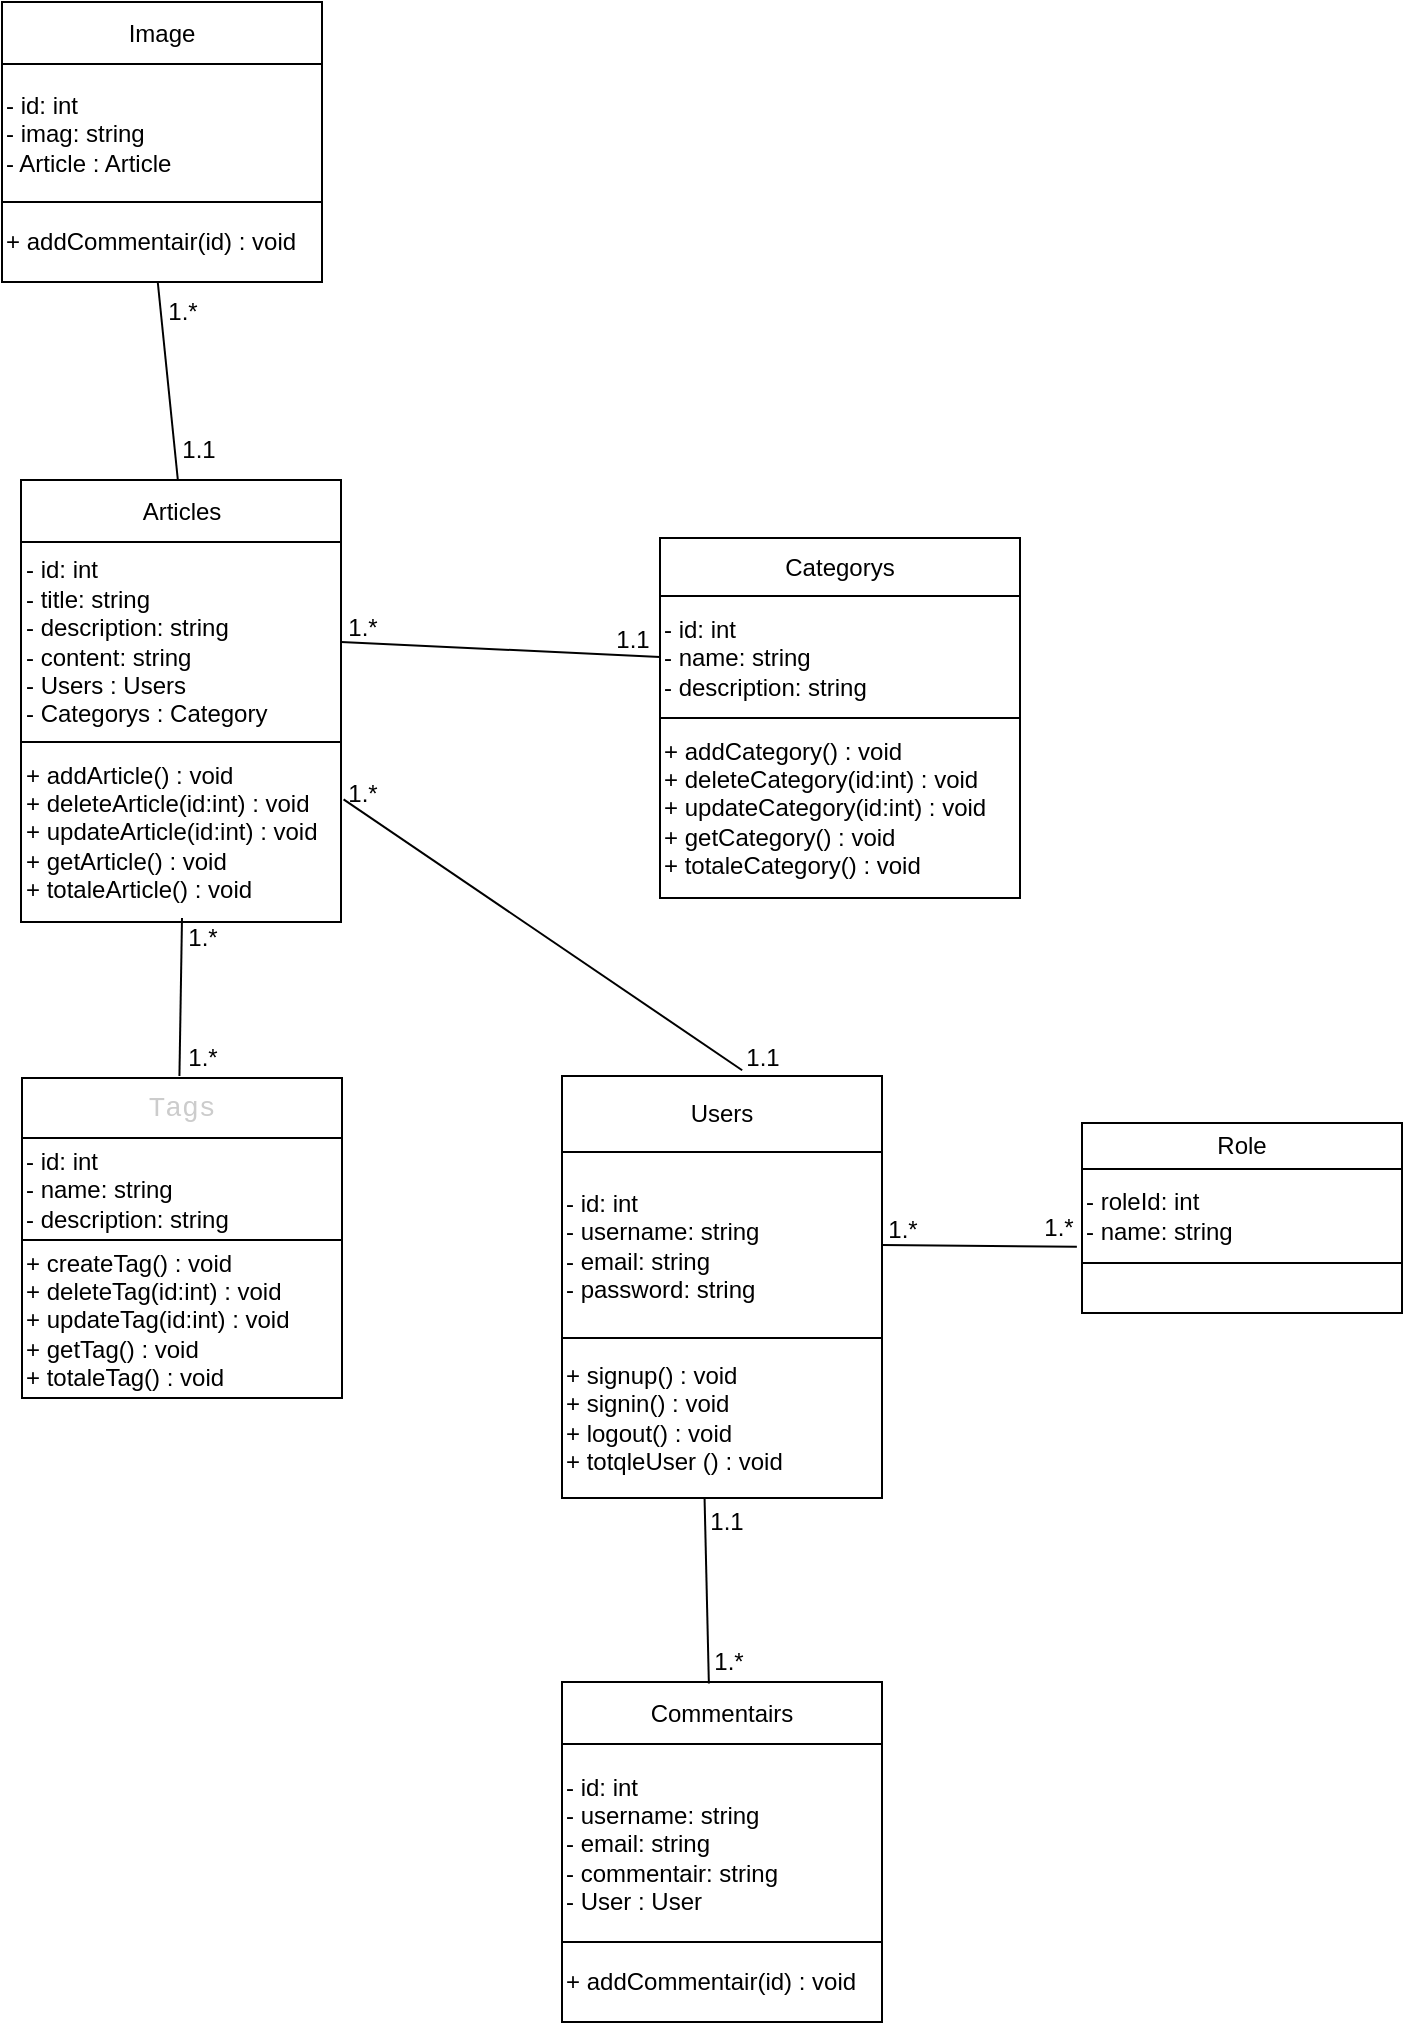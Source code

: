 <mxfile>
    <diagram id="ZzbQn7W3-mRiHGfWowW5" name="Page-1">
        <mxGraphModel dx="1350" dy="571" grid="1" gridSize="10" guides="1" tooltips="1" connect="1" arrows="1" fold="1" page="1" pageScale="1" pageWidth="850" pageHeight="1100" math="0" shadow="0">
            <root>
                <mxCell id="0"/>
                <mxCell id="1" parent="0"/>
                <mxCell id="106" value="" style="endArrow=none;html=1;entryX=0;entryY=0.5;entryDx=0;entryDy=0;exitX=1;exitY=0.5;exitDx=0;exitDy=0;" parent="1" source="110" target="117" edge="1">
                    <mxGeometry width="50" height="50" relative="1" as="geometry">
                        <mxPoint x="180" y="348" as="sourcePoint"/>
                        <mxPoint x="230" y="298" as="targetPoint"/>
                    </mxGeometry>
                </mxCell>
                <mxCell id="107" value="" style="shape=table;startSize=0;container=1;collapsible=0;childLayout=tableLayout;" parent="1" vertex="1">
                    <mxGeometry x="69.5" y="249" width="160" height="221" as="geometry"/>
                </mxCell>
                <mxCell id="108" value="" style="shape=tableRow;horizontal=0;startSize=0;swimlaneHead=0;swimlaneBody=0;top=0;left=0;bottom=0;right=0;collapsible=0;dropTarget=0;fillColor=none;points=[[0,0.5],[1,0.5]];portConstraint=eastwest;" parent="107" vertex="1">
                    <mxGeometry width="160" height="31" as="geometry"/>
                </mxCell>
                <mxCell id="109" value="Articles" style="shape=partialRectangle;html=1;whiteSpace=wrap;connectable=0;overflow=hidden;fillColor=none;top=0;left=0;bottom=0;right=0;pointerEvents=1;" parent="108" vertex="1">
                    <mxGeometry width="160" height="31" as="geometry">
                        <mxRectangle width="160" height="31" as="alternateBounds"/>
                    </mxGeometry>
                </mxCell>
                <mxCell id="110" value="" style="shape=tableRow;horizontal=0;startSize=0;swimlaneHead=0;swimlaneBody=0;top=0;left=0;bottom=0;right=0;collapsible=0;dropTarget=0;fillColor=none;points=[[0,0.5],[1,0.5]];portConstraint=eastwest;" parent="107" vertex="1">
                    <mxGeometry y="31" width="160" height="100" as="geometry"/>
                </mxCell>
                <mxCell id="111" value="- id: int&lt;br&gt;- title: string&lt;br&gt;- description: string&lt;br&gt;- content: string&lt;br&gt;- Users : Users&lt;br&gt;- Categorys : Category" style="shape=partialRectangle;html=1;whiteSpace=wrap;connectable=0;overflow=hidden;fillColor=none;top=0;left=0;bottom=0;right=0;pointerEvents=1;align=left;" parent="110" vertex="1">
                    <mxGeometry width="160" height="100" as="geometry">
                        <mxRectangle width="160" height="100" as="alternateBounds"/>
                    </mxGeometry>
                </mxCell>
                <mxCell id="112" value="" style="shape=tableRow;horizontal=0;startSize=0;swimlaneHead=0;swimlaneBody=0;top=0;left=0;bottom=0;right=0;collapsible=0;dropTarget=0;fillColor=none;points=[[0,0.5],[1,0.5]];portConstraint=eastwest;" parent="107" vertex="1">
                    <mxGeometry y="131" width="160" height="90" as="geometry"/>
                </mxCell>
                <mxCell id="113" value="&lt;span style=&quot;&quot;&gt;+ addArticle&lt;/span&gt;&lt;span style=&quot;&quot;&gt;() : void&lt;/span&gt;&lt;br style=&quot;&quot;&gt;&lt;span style=&quot;&quot;&gt;+ deleteArticle&lt;/span&gt;&lt;span style=&quot;&quot;&gt;(id:int) : void&lt;/span&gt;&lt;br style=&quot;&quot;&gt;&lt;span style=&quot;&quot;&gt;+ updateArticle&lt;/span&gt;&lt;span style=&quot;&quot;&gt;(id:int) : void&lt;/span&gt;&lt;br style=&quot;&quot;&gt;&lt;span style=&quot;&quot;&gt;+ getArticle&lt;/span&gt;&lt;span style=&quot;&quot;&gt;() : void&lt;br&gt;+ totaleArticle() : void&lt;br&gt;&lt;/span&gt;" style="shape=partialRectangle;html=1;whiteSpace=wrap;connectable=0;overflow=hidden;fillColor=none;top=0;left=0;bottom=0;right=0;pointerEvents=1;align=left;" parent="112" vertex="1">
                    <mxGeometry width="160" height="90" as="geometry">
                        <mxRectangle width="160" height="90" as="alternateBounds"/>
                    </mxGeometry>
                </mxCell>
                <mxCell id="114" value="" style="shape=table;startSize=0;container=1;collapsible=0;childLayout=tableLayout;" parent="1" vertex="1">
                    <mxGeometry x="389" y="278" width="180" height="180" as="geometry"/>
                </mxCell>
                <mxCell id="115" value="" style="shape=tableRow;horizontal=0;startSize=0;swimlaneHead=0;swimlaneBody=0;top=0;left=0;bottom=0;right=0;collapsible=0;dropTarget=0;fillColor=none;points=[[0,0.5],[1,0.5]];portConstraint=eastwest;" parent="114" vertex="1">
                    <mxGeometry width="180" height="29" as="geometry"/>
                </mxCell>
                <mxCell id="116" value="Categorys" style="shape=partialRectangle;html=1;whiteSpace=wrap;connectable=0;overflow=hidden;fillColor=none;top=0;left=0;bottom=0;right=0;pointerEvents=1;" parent="115" vertex="1">
                    <mxGeometry width="180" height="29" as="geometry">
                        <mxRectangle width="180" height="29" as="alternateBounds"/>
                    </mxGeometry>
                </mxCell>
                <mxCell id="117" value="" style="shape=tableRow;horizontal=0;startSize=0;swimlaneHead=0;swimlaneBody=0;top=0;left=0;bottom=0;right=0;collapsible=0;dropTarget=0;fillColor=none;points=[[0,0.5],[1,0.5]];portConstraint=eastwest;" parent="114" vertex="1">
                    <mxGeometry y="29" width="180" height="61" as="geometry"/>
                </mxCell>
                <mxCell id="118" value="&lt;div&gt;- id: int&lt;/div&gt;&lt;div&gt;&lt;span style=&quot;background-color: initial;&quot;&gt;- name: string&amp;nbsp; &amp;nbsp; &amp;nbsp; &amp;nbsp;&lt;/span&gt;&lt;/div&gt;&lt;div&gt;&lt;span style=&quot;background-color: initial;&quot;&gt;- description: string&lt;/span&gt;&lt;/div&gt;" style="shape=partialRectangle;html=1;whiteSpace=wrap;connectable=0;overflow=hidden;fillColor=none;top=0;left=0;bottom=0;right=0;pointerEvents=1;align=left;" parent="117" vertex="1">
                    <mxGeometry width="180" height="61" as="geometry">
                        <mxRectangle width="180" height="61" as="alternateBounds"/>
                    </mxGeometry>
                </mxCell>
                <mxCell id="119" value="" style="shape=tableRow;horizontal=0;startSize=0;swimlaneHead=0;swimlaneBody=0;top=0;left=0;bottom=0;right=0;collapsible=0;dropTarget=0;fillColor=none;points=[[0,0.5],[1,0.5]];portConstraint=eastwest;" parent="114" vertex="1">
                    <mxGeometry y="90" width="180" height="90" as="geometry"/>
                </mxCell>
                <mxCell id="120" value="+ addCategory() : void&lt;br&gt;+ deleteCategory(id:int) : void&lt;br&gt;+ updateCategory(id:int) : void&lt;br&gt;+ getCategory() : void&lt;br&gt;+ totaleCategory() : void" style="shape=partialRectangle;html=1;whiteSpace=wrap;connectable=0;overflow=hidden;fillColor=none;top=0;left=0;bottom=0;right=0;pointerEvents=1;align=left;" parent="119" vertex="1">
                    <mxGeometry width="180" height="90" as="geometry">
                        <mxRectangle width="180" height="90" as="alternateBounds"/>
                    </mxGeometry>
                </mxCell>
                <mxCell id="121" value="" style="shape=table;startSize=0;container=1;collapsible=0;childLayout=tableLayout;" parent="1" vertex="1">
                    <mxGeometry x="70" y="548" width="160" height="160" as="geometry"/>
                </mxCell>
                <mxCell id="122" value="" style="shape=tableRow;horizontal=0;startSize=0;swimlaneHead=0;swimlaneBody=0;top=0;left=0;bottom=0;right=0;collapsible=0;dropTarget=0;fillColor=none;points=[[0,0.5],[1,0.5]];portConstraint=eastwest;" parent="121" vertex="1">
                    <mxGeometry width="160" height="30" as="geometry"/>
                </mxCell>
                <mxCell id="123" value="&lt;font face=&quot;Consolas, Courier New, monospace&quot; color=&quot;#cccccc&quot;&gt;&lt;span style=&quot;font-size: 14px;&quot;&gt;Tags&lt;/span&gt;&lt;/font&gt;" style="shape=partialRectangle;html=1;whiteSpace=wrap;connectable=0;overflow=hidden;fillColor=none;top=0;left=0;bottom=0;right=0;pointerEvents=1;" parent="122" vertex="1">
                    <mxGeometry width="160" height="30" as="geometry">
                        <mxRectangle width="160" height="30" as="alternateBounds"/>
                    </mxGeometry>
                </mxCell>
                <mxCell id="124" value="" style="shape=tableRow;horizontal=0;startSize=0;swimlaneHead=0;swimlaneBody=0;top=0;left=0;bottom=0;right=0;collapsible=0;dropTarget=0;fillColor=none;points=[[0,0.5],[1,0.5]];portConstraint=eastwest;" parent="121" vertex="1">
                    <mxGeometry y="30" width="160" height="51" as="geometry"/>
                </mxCell>
                <mxCell id="125" value="&lt;div&gt;- id: int&lt;/div&gt;&lt;div&gt;&lt;span style=&quot;background-color: initial;&quot;&gt;- name: string&amp;nbsp; &amp;nbsp; &amp;nbsp; &amp;nbsp;&lt;/span&gt;&lt;/div&gt;&lt;div&gt;- description: string&lt;/div&gt;" style="shape=partialRectangle;html=1;whiteSpace=wrap;connectable=0;overflow=hidden;fillColor=none;top=0;left=0;bottom=0;right=0;pointerEvents=1;align=left;" parent="124" vertex="1">
                    <mxGeometry width="160" height="51" as="geometry">
                        <mxRectangle width="160" height="51" as="alternateBounds"/>
                    </mxGeometry>
                </mxCell>
                <mxCell id="126" value="" style="shape=tableRow;horizontal=0;startSize=0;swimlaneHead=0;swimlaneBody=0;top=0;left=0;bottom=0;right=0;collapsible=0;dropTarget=0;fillColor=none;points=[[0,0.5],[1,0.5]];portConstraint=eastwest;" parent="121" vertex="1">
                    <mxGeometry y="81" width="160" height="79" as="geometry"/>
                </mxCell>
                <mxCell id="127" value="+ create&lt;span style=&quot;text-align: center;&quot;&gt;Tag&lt;/span&gt;() : void&lt;br&gt;+ delete&lt;span style=&quot;text-align: center;&quot;&gt;Tag&lt;/span&gt;(id:int) : void&lt;br&gt;+ update&lt;span style=&quot;text-align: center;&quot;&gt;Tag&lt;/span&gt;(id:int) : void&lt;br&gt;+ get&lt;span style=&quot;text-align: center;&quot;&gt;Tag&lt;/span&gt;() : void&lt;br&gt;+ totaleTag() : void" style="shape=partialRectangle;html=1;whiteSpace=wrap;connectable=0;overflow=hidden;fillColor=none;top=0;left=0;bottom=0;right=0;pointerEvents=1;align=left;" parent="126" vertex="1">
                    <mxGeometry width="160" height="79" as="geometry">
                        <mxRectangle width="160" height="79" as="alternateBounds"/>
                    </mxGeometry>
                </mxCell>
                <mxCell id="128" value="" style="shape=table;startSize=0;container=1;collapsible=0;childLayout=tableLayout;" parent="1" vertex="1">
                    <mxGeometry x="340" y="547" width="160" height="211" as="geometry"/>
                </mxCell>
                <mxCell id="129" value="" style="shape=tableRow;horizontal=0;startSize=0;swimlaneHead=0;swimlaneBody=0;top=0;left=0;bottom=0;right=0;collapsible=0;dropTarget=0;fillColor=none;points=[[0,0.5],[1,0.5]];portConstraint=eastwest;" parent="128" vertex="1">
                    <mxGeometry width="160" height="38" as="geometry"/>
                </mxCell>
                <mxCell id="130" value="Users" style="shape=partialRectangle;html=1;whiteSpace=wrap;connectable=0;overflow=hidden;fillColor=none;top=0;left=0;bottom=0;right=0;pointerEvents=1;" parent="129" vertex="1">
                    <mxGeometry width="160" height="38" as="geometry">
                        <mxRectangle width="160" height="38" as="alternateBounds"/>
                    </mxGeometry>
                </mxCell>
                <mxCell id="131" value="" style="shape=tableRow;horizontal=0;startSize=0;swimlaneHead=0;swimlaneBody=0;top=0;left=0;bottom=0;right=0;collapsible=0;dropTarget=0;fillColor=none;points=[[0,0.5],[1,0.5]];portConstraint=eastwest;" parent="128" vertex="1">
                    <mxGeometry y="38" width="160" height="93" as="geometry"/>
                </mxCell>
                <mxCell id="132" value="- id: int&lt;br&gt;- username: string&lt;br&gt;- email: string&lt;br&gt;- password: string" style="shape=partialRectangle;html=1;whiteSpace=wrap;connectable=0;overflow=hidden;fillColor=none;top=0;left=0;bottom=0;right=0;pointerEvents=1;align=left;" parent="131" vertex="1">
                    <mxGeometry width="160" height="93" as="geometry">
                        <mxRectangle width="160" height="93" as="alternateBounds"/>
                    </mxGeometry>
                </mxCell>
                <mxCell id="133" value="" style="shape=tableRow;horizontal=0;startSize=0;swimlaneHead=0;swimlaneBody=0;top=0;left=0;bottom=0;right=0;collapsible=0;dropTarget=0;fillColor=none;points=[[0,0.5],[1,0.5]];portConstraint=eastwest;" parent="128" vertex="1">
                    <mxGeometry y="131" width="160" height="80" as="geometry"/>
                </mxCell>
                <mxCell id="134" value="&lt;span style=&quot;&quot;&gt;+ signup&lt;/span&gt;&lt;span style=&quot;&quot;&gt;() : void&lt;/span&gt;&lt;br style=&quot;&quot;&gt;&lt;span style=&quot;&quot;&gt;+ signin&lt;/span&gt;&lt;span style=&quot;&quot;&gt;() : void&lt;br&gt;+ logout() : void&lt;br&gt;&lt;/span&gt;+ totqleUser () : void&lt;span style=&quot;&quot;&gt;&lt;br&gt;&lt;/span&gt;" style="shape=partialRectangle;html=1;whiteSpace=wrap;connectable=0;overflow=hidden;fillColor=none;top=0;left=0;bottom=0;right=0;pointerEvents=1;align=left;" parent="133" vertex="1">
                    <mxGeometry width="160" height="80" as="geometry">
                        <mxRectangle width="160" height="80" as="alternateBounds"/>
                    </mxGeometry>
                </mxCell>
                <mxCell id="135" value="" style="endArrow=none;html=1;exitX=0.492;exitY=-0.034;exitDx=0;exitDy=0;exitPerimeter=0;" parent="1" source="122" edge="1">
                    <mxGeometry width="50" height="50" relative="1" as="geometry">
                        <mxPoint x="100" y="518" as="sourcePoint"/>
                        <mxPoint x="150" y="468" as="targetPoint"/>
                    </mxGeometry>
                </mxCell>
                <mxCell id="136" value="" style="endArrow=none;html=1;exitX=0.563;exitY=-0.076;exitDx=0;exitDy=0;exitPerimeter=0;entryX=1.008;entryY=0.319;entryDx=0;entryDy=0;entryPerimeter=0;" parent="1" source="129" target="112" edge="1">
                    <mxGeometry width="50" height="50" relative="1" as="geometry">
                        <mxPoint x="420" y="498" as="sourcePoint"/>
                        <mxPoint x="470" y="468" as="targetPoint"/>
                        <Array as="points"/>
                    </mxGeometry>
                </mxCell>
                <mxCell id="137" value="1.*" style="text;html=1;align=center;verticalAlign=middle;resizable=0;points=[];autosize=1;strokeColor=none;fillColor=none;" parent="1" vertex="1">
                    <mxGeometry x="220" y="308" width="40" height="30" as="geometry"/>
                </mxCell>
                <mxCell id="138" value="1.1" style="text;html=1;align=center;verticalAlign=middle;resizable=0;points=[];autosize=1;strokeColor=none;fillColor=none;" parent="1" vertex="1">
                    <mxGeometry x="355" y="314" width="40" height="30" as="geometry"/>
                </mxCell>
                <mxCell id="139" value="1.*" style="text;html=1;align=center;verticalAlign=middle;resizable=0;points=[];autosize=1;strokeColor=none;fillColor=none;" parent="1" vertex="1">
                    <mxGeometry x="140" y="463" width="40" height="30" as="geometry"/>
                </mxCell>
                <mxCell id="140" value="1.*" style="text;html=1;align=center;verticalAlign=middle;resizable=0;points=[];autosize=1;strokeColor=none;fillColor=none;" parent="1" vertex="1">
                    <mxGeometry x="140" y="523" width="40" height="30" as="geometry"/>
                </mxCell>
                <mxCell id="141" value="1.1" style="text;html=1;align=center;verticalAlign=middle;resizable=0;points=[];autosize=1;strokeColor=none;fillColor=none;" parent="1" vertex="1">
                    <mxGeometry x="420" y="523" width="40" height="30" as="geometry"/>
                </mxCell>
                <mxCell id="142" value="1.*" style="text;html=1;align=center;verticalAlign=middle;resizable=0;points=[];autosize=1;strokeColor=none;fillColor=none;" parent="1" vertex="1">
                    <mxGeometry x="220" y="391" width="40" height="30" as="geometry"/>
                </mxCell>
                <mxCell id="143" value="" style="shape=table;startSize=0;container=1;collapsible=0;childLayout=tableLayout;" parent="1" vertex="1">
                    <mxGeometry x="600" y="570.5" width="160" height="95" as="geometry"/>
                </mxCell>
                <mxCell id="144" value="" style="shape=tableRow;horizontal=0;startSize=0;swimlaneHead=0;swimlaneBody=0;top=0;left=0;bottom=0;right=0;collapsible=0;dropTarget=0;fillColor=none;points=[[0,0.5],[1,0.5]];portConstraint=eastwest;" parent="143" vertex="1">
                    <mxGeometry width="160" height="23" as="geometry"/>
                </mxCell>
                <mxCell id="145" value="Role" style="shape=partialRectangle;html=1;whiteSpace=wrap;connectable=0;overflow=hidden;fillColor=none;top=0;left=0;bottom=0;right=0;pointerEvents=1;" parent="144" vertex="1">
                    <mxGeometry width="160" height="23" as="geometry">
                        <mxRectangle width="160" height="23" as="alternateBounds"/>
                    </mxGeometry>
                </mxCell>
                <mxCell id="146" value="" style="shape=tableRow;horizontal=0;startSize=0;swimlaneHead=0;swimlaneBody=0;top=0;left=0;bottom=0;right=0;collapsible=0;dropTarget=0;fillColor=none;points=[[0,0.5],[1,0.5]];portConstraint=eastwest;" parent="143" vertex="1">
                    <mxGeometry y="23" width="160" height="47" as="geometry"/>
                </mxCell>
                <mxCell id="147" value="&lt;div&gt;- roleId: int&lt;/div&gt;&lt;div&gt;&lt;span style=&quot;background-color: initial;&quot;&gt;- name: string&amp;nbsp; &amp;nbsp; &amp;nbsp; &amp;nbsp;&lt;/span&gt;&lt;/div&gt;" style="shape=partialRectangle;html=1;whiteSpace=wrap;connectable=0;overflow=hidden;fillColor=none;top=0;left=0;bottom=0;right=0;pointerEvents=1;align=left;" parent="146" vertex="1">
                    <mxGeometry width="160" height="47" as="geometry">
                        <mxRectangle width="160" height="47" as="alternateBounds"/>
                    </mxGeometry>
                </mxCell>
                <mxCell id="148" value="" style="shape=tableRow;horizontal=0;startSize=0;swimlaneHead=0;swimlaneBody=0;top=0;left=0;bottom=0;right=0;collapsible=0;dropTarget=0;fillColor=none;points=[[0,0.5],[1,0.5]];portConstraint=eastwest;" parent="143" vertex="1">
                    <mxGeometry y="70" width="160" height="25" as="geometry"/>
                </mxCell>
                <mxCell id="149" value="" style="shape=partialRectangle;html=1;whiteSpace=wrap;connectable=0;overflow=hidden;fillColor=none;top=0;left=0;bottom=0;right=0;pointerEvents=1;align=left;" parent="148" vertex="1">
                    <mxGeometry width="160" height="25" as="geometry">
                        <mxRectangle width="160" height="25" as="alternateBounds"/>
                    </mxGeometry>
                </mxCell>
                <mxCell id="150" value="" style="endArrow=none;html=1;entryX=-0.016;entryY=0.827;entryDx=0;entryDy=0;entryPerimeter=0;exitX=1;exitY=0.5;exitDx=0;exitDy=0;" parent="1" source="131" target="146" edge="1">
                    <mxGeometry width="50" height="50" relative="1" as="geometry">
                        <mxPoint x="490" y="688" as="sourcePoint"/>
                        <mxPoint x="540" y="638" as="targetPoint"/>
                    </mxGeometry>
                </mxCell>
                <mxCell id="151" value="1.*" style="text;html=1;align=center;verticalAlign=middle;resizable=0;points=[];autosize=1;strokeColor=none;fillColor=none;" parent="1" vertex="1">
                    <mxGeometry x="490" y="609" width="40" height="30" as="geometry"/>
                </mxCell>
                <mxCell id="152" value="1.*" style="text;html=1;align=center;verticalAlign=middle;resizable=0;points=[];autosize=1;strokeColor=none;fillColor=none;" parent="1" vertex="1">
                    <mxGeometry x="568" y="608" width="40" height="30" as="geometry"/>
                </mxCell>
                <mxCell id="153" value="" style="shape=table;startSize=0;container=1;collapsible=0;childLayout=tableLayout;" parent="1" vertex="1">
                    <mxGeometry x="340" y="850" width="160" height="170" as="geometry"/>
                </mxCell>
                <mxCell id="154" value="" style="shape=tableRow;horizontal=0;startSize=0;swimlaneHead=0;swimlaneBody=0;top=0;left=0;bottom=0;right=0;collapsible=0;dropTarget=0;fillColor=none;points=[[0,0.5],[1,0.5]];portConstraint=eastwest;" parent="153" vertex="1">
                    <mxGeometry width="160" height="31" as="geometry"/>
                </mxCell>
                <mxCell id="155" value="Commentairs" style="shape=partialRectangle;html=1;whiteSpace=wrap;connectable=0;overflow=hidden;fillColor=none;top=0;left=0;bottom=0;right=0;pointerEvents=1;" parent="154" vertex="1">
                    <mxGeometry width="160" height="31" as="geometry">
                        <mxRectangle width="160" height="31" as="alternateBounds"/>
                    </mxGeometry>
                </mxCell>
                <mxCell id="156" value="" style="shape=tableRow;horizontal=0;startSize=0;swimlaneHead=0;swimlaneBody=0;top=0;left=0;bottom=0;right=0;collapsible=0;dropTarget=0;fillColor=none;points=[[0,0.5],[1,0.5]];portConstraint=eastwest;" parent="153" vertex="1">
                    <mxGeometry y="31" width="160" height="99" as="geometry"/>
                </mxCell>
                <mxCell id="157" value="- id: int&lt;br&gt;- username: string&lt;br&gt;- email: string&lt;br&gt;- commentair: string&lt;br&gt;- User : User" style="shape=partialRectangle;html=1;whiteSpace=wrap;connectable=0;overflow=hidden;fillColor=none;top=0;left=0;bottom=0;right=0;pointerEvents=1;align=left;" parent="156" vertex="1">
                    <mxGeometry width="160" height="99" as="geometry">
                        <mxRectangle width="160" height="99" as="alternateBounds"/>
                    </mxGeometry>
                </mxCell>
                <mxCell id="158" value="" style="shape=tableRow;horizontal=0;startSize=0;swimlaneHead=0;swimlaneBody=0;top=0;left=0;bottom=0;right=0;collapsible=0;dropTarget=0;fillColor=none;points=[[0,0.5],[1,0.5]];portConstraint=eastwest;" parent="153" vertex="1">
                    <mxGeometry y="130" width="160" height="40" as="geometry"/>
                </mxCell>
                <mxCell id="159" value="&lt;span style=&quot;&quot;&gt;+ addCommentair&lt;/span&gt;&lt;span style=&quot;&quot;&gt;(id) : void&lt;/span&gt;&lt;span style=&quot;&quot;&gt;&lt;br&gt;&lt;/span&gt;" style="shape=partialRectangle;html=1;whiteSpace=wrap;connectable=0;overflow=hidden;fillColor=none;top=0;left=0;bottom=0;right=0;pointerEvents=1;align=left;" parent="158" vertex="1">
                    <mxGeometry width="160" height="40" as="geometry">
                        <mxRectangle width="160" height="40" as="alternateBounds"/>
                    </mxGeometry>
                </mxCell>
                <mxCell id="160" value="" style="endArrow=none;html=1;exitX=0.459;exitY=0.023;exitDx=0;exitDy=0;exitPerimeter=0;" parent="1" source="154" edge="1">
                    <mxGeometry width="50" height="50" relative="1" as="geometry">
                        <mxPoint x="410" y="836.98" as="sourcePoint"/>
                        <mxPoint x="411.28" y="758" as="targetPoint"/>
                    </mxGeometry>
                </mxCell>
                <mxCell id="161" value="1.1" style="text;html=1;align=center;verticalAlign=middle;resizable=0;points=[];autosize=1;strokeColor=none;fillColor=none;" parent="1" vertex="1">
                    <mxGeometry x="402" y="755" width="40" height="30" as="geometry"/>
                </mxCell>
                <mxCell id="162" value="1.*" style="text;html=1;align=center;verticalAlign=middle;resizable=0;points=[];autosize=1;strokeColor=none;fillColor=none;" parent="1" vertex="1">
                    <mxGeometry x="403" y="825" width="40" height="30" as="geometry"/>
                </mxCell>
                <mxCell id="164" value="" style="shape=table;startSize=0;container=1;collapsible=0;childLayout=tableLayout;" parent="1" vertex="1">
                    <mxGeometry x="60" y="10" width="160" height="140" as="geometry"/>
                </mxCell>
                <mxCell id="165" value="" style="shape=tableRow;horizontal=0;startSize=0;swimlaneHead=0;swimlaneBody=0;top=0;left=0;bottom=0;right=0;collapsible=0;dropTarget=0;fillColor=none;points=[[0,0.5],[1,0.5]];portConstraint=eastwest;" parent="164" vertex="1">
                    <mxGeometry width="160" height="31" as="geometry"/>
                </mxCell>
                <mxCell id="166" value="Image" style="shape=partialRectangle;html=1;whiteSpace=wrap;connectable=0;overflow=hidden;fillColor=none;top=0;left=0;bottom=0;right=0;pointerEvents=1;" parent="165" vertex="1">
                    <mxGeometry width="160" height="31" as="geometry">
                        <mxRectangle width="160" height="31" as="alternateBounds"/>
                    </mxGeometry>
                </mxCell>
                <mxCell id="167" value="" style="shape=tableRow;horizontal=0;startSize=0;swimlaneHead=0;swimlaneBody=0;top=0;left=0;bottom=0;right=0;collapsible=0;dropTarget=0;fillColor=none;points=[[0,0.5],[1,0.5]];portConstraint=eastwest;" parent="164" vertex="1">
                    <mxGeometry y="31" width="160" height="69" as="geometry"/>
                </mxCell>
                <mxCell id="168" value="- id: int&lt;br&gt;- imag: string&lt;br&gt;- Article : Article" style="shape=partialRectangle;html=1;whiteSpace=wrap;connectable=0;overflow=hidden;fillColor=none;top=0;left=0;bottom=0;right=0;pointerEvents=1;align=left;" parent="167" vertex="1">
                    <mxGeometry width="160" height="69" as="geometry">
                        <mxRectangle width="160" height="69" as="alternateBounds"/>
                    </mxGeometry>
                </mxCell>
                <mxCell id="169" value="" style="shape=tableRow;horizontal=0;startSize=0;swimlaneHead=0;swimlaneBody=0;top=0;left=0;bottom=0;right=0;collapsible=0;dropTarget=0;fillColor=none;points=[[0,0.5],[1,0.5]];portConstraint=eastwest;" parent="164" vertex="1">
                    <mxGeometry y="100" width="160" height="40" as="geometry"/>
                </mxCell>
                <mxCell id="170" value="&lt;span style=&quot;&quot;&gt;+ addCommentair&lt;/span&gt;&lt;span style=&quot;&quot;&gt;(id) : void&lt;/span&gt;&lt;span style=&quot;&quot;&gt;&lt;br&gt;&lt;/span&gt;" style="shape=partialRectangle;html=1;whiteSpace=wrap;connectable=0;overflow=hidden;fillColor=none;top=0;left=0;bottom=0;right=0;pointerEvents=1;align=left;" parent="169" vertex="1">
                    <mxGeometry width="160" height="40" as="geometry">
                        <mxRectangle width="160" height="40" as="alternateBounds"/>
                    </mxGeometry>
                </mxCell>
                <mxCell id="171" value="" style="endArrow=none;html=1;entryX=0.21;entryY=0.008;entryDx=0;entryDy=0;entryPerimeter=0;" parent="1" source="108" target="172" edge="1">
                    <mxGeometry width="50" height="50" relative="1" as="geometry">
                        <mxPoint x="138" y="210" as="sourcePoint"/>
                        <mxPoint x="138.78" y="153" as="targetPoint"/>
                    </mxGeometry>
                </mxCell>
                <mxCell id="172" value="1.*" style="text;html=1;align=center;verticalAlign=middle;resizable=0;points=[];autosize=1;strokeColor=none;fillColor=none;" parent="1" vertex="1">
                    <mxGeometry x="129.5" y="150" width="40" height="30" as="geometry"/>
                </mxCell>
                <mxCell id="173" value="1.1" style="text;html=1;align=center;verticalAlign=middle;resizable=0;points=[];autosize=1;strokeColor=none;fillColor=none;" parent="1" vertex="1">
                    <mxGeometry x="138" y="219" width="40" height="30" as="geometry"/>
                </mxCell>
            </root>
        </mxGraphModel>
    </diagram>
</mxfile>